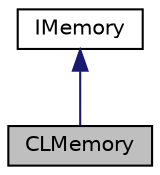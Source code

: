 digraph "CLMemory"
{
 // LATEX_PDF_SIZE
  edge [fontname="Helvetica",fontsize="10",labelfontname="Helvetica",labelfontsize="10"];
  node [fontname="Helvetica",fontsize="10",shape=record];
  Node1 [label="CLMemory",height=0.2,width=0.4,color="black", fillcolor="grey75", style="filled", fontcolor="black",tooltip="OpenCL implementation of memory object."];
  Node2 -> Node1 [dir="back",color="midnightblue",fontsize="10",style="solid",fontname="Helvetica"];
  Node2 [label="IMemory",height=0.2,width=0.4,color="black", fillcolor="white", style="filled",URL="$classarm__compute_1_1_i_memory.xhtml",tooltip="Memory interface."];
}
